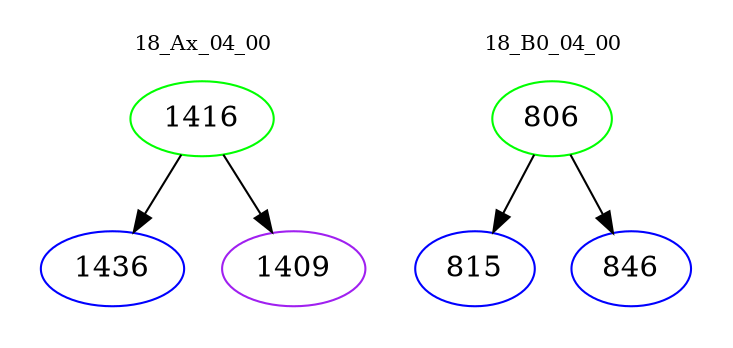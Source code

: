 digraph{
subgraph cluster_0 {
color = white
label = "18_Ax_04_00";
fontsize=10;
T0_1416 [label="1416", color="green"]
T0_1416 -> T0_1436 [color="black"]
T0_1436 [label="1436", color="blue"]
T0_1416 -> T0_1409 [color="black"]
T0_1409 [label="1409", color="purple"]
}
subgraph cluster_1 {
color = white
label = "18_B0_04_00";
fontsize=10;
T1_806 [label="806", color="green"]
T1_806 -> T1_815 [color="black"]
T1_815 [label="815", color="blue"]
T1_806 -> T1_846 [color="black"]
T1_846 [label="846", color="blue"]
}
}
